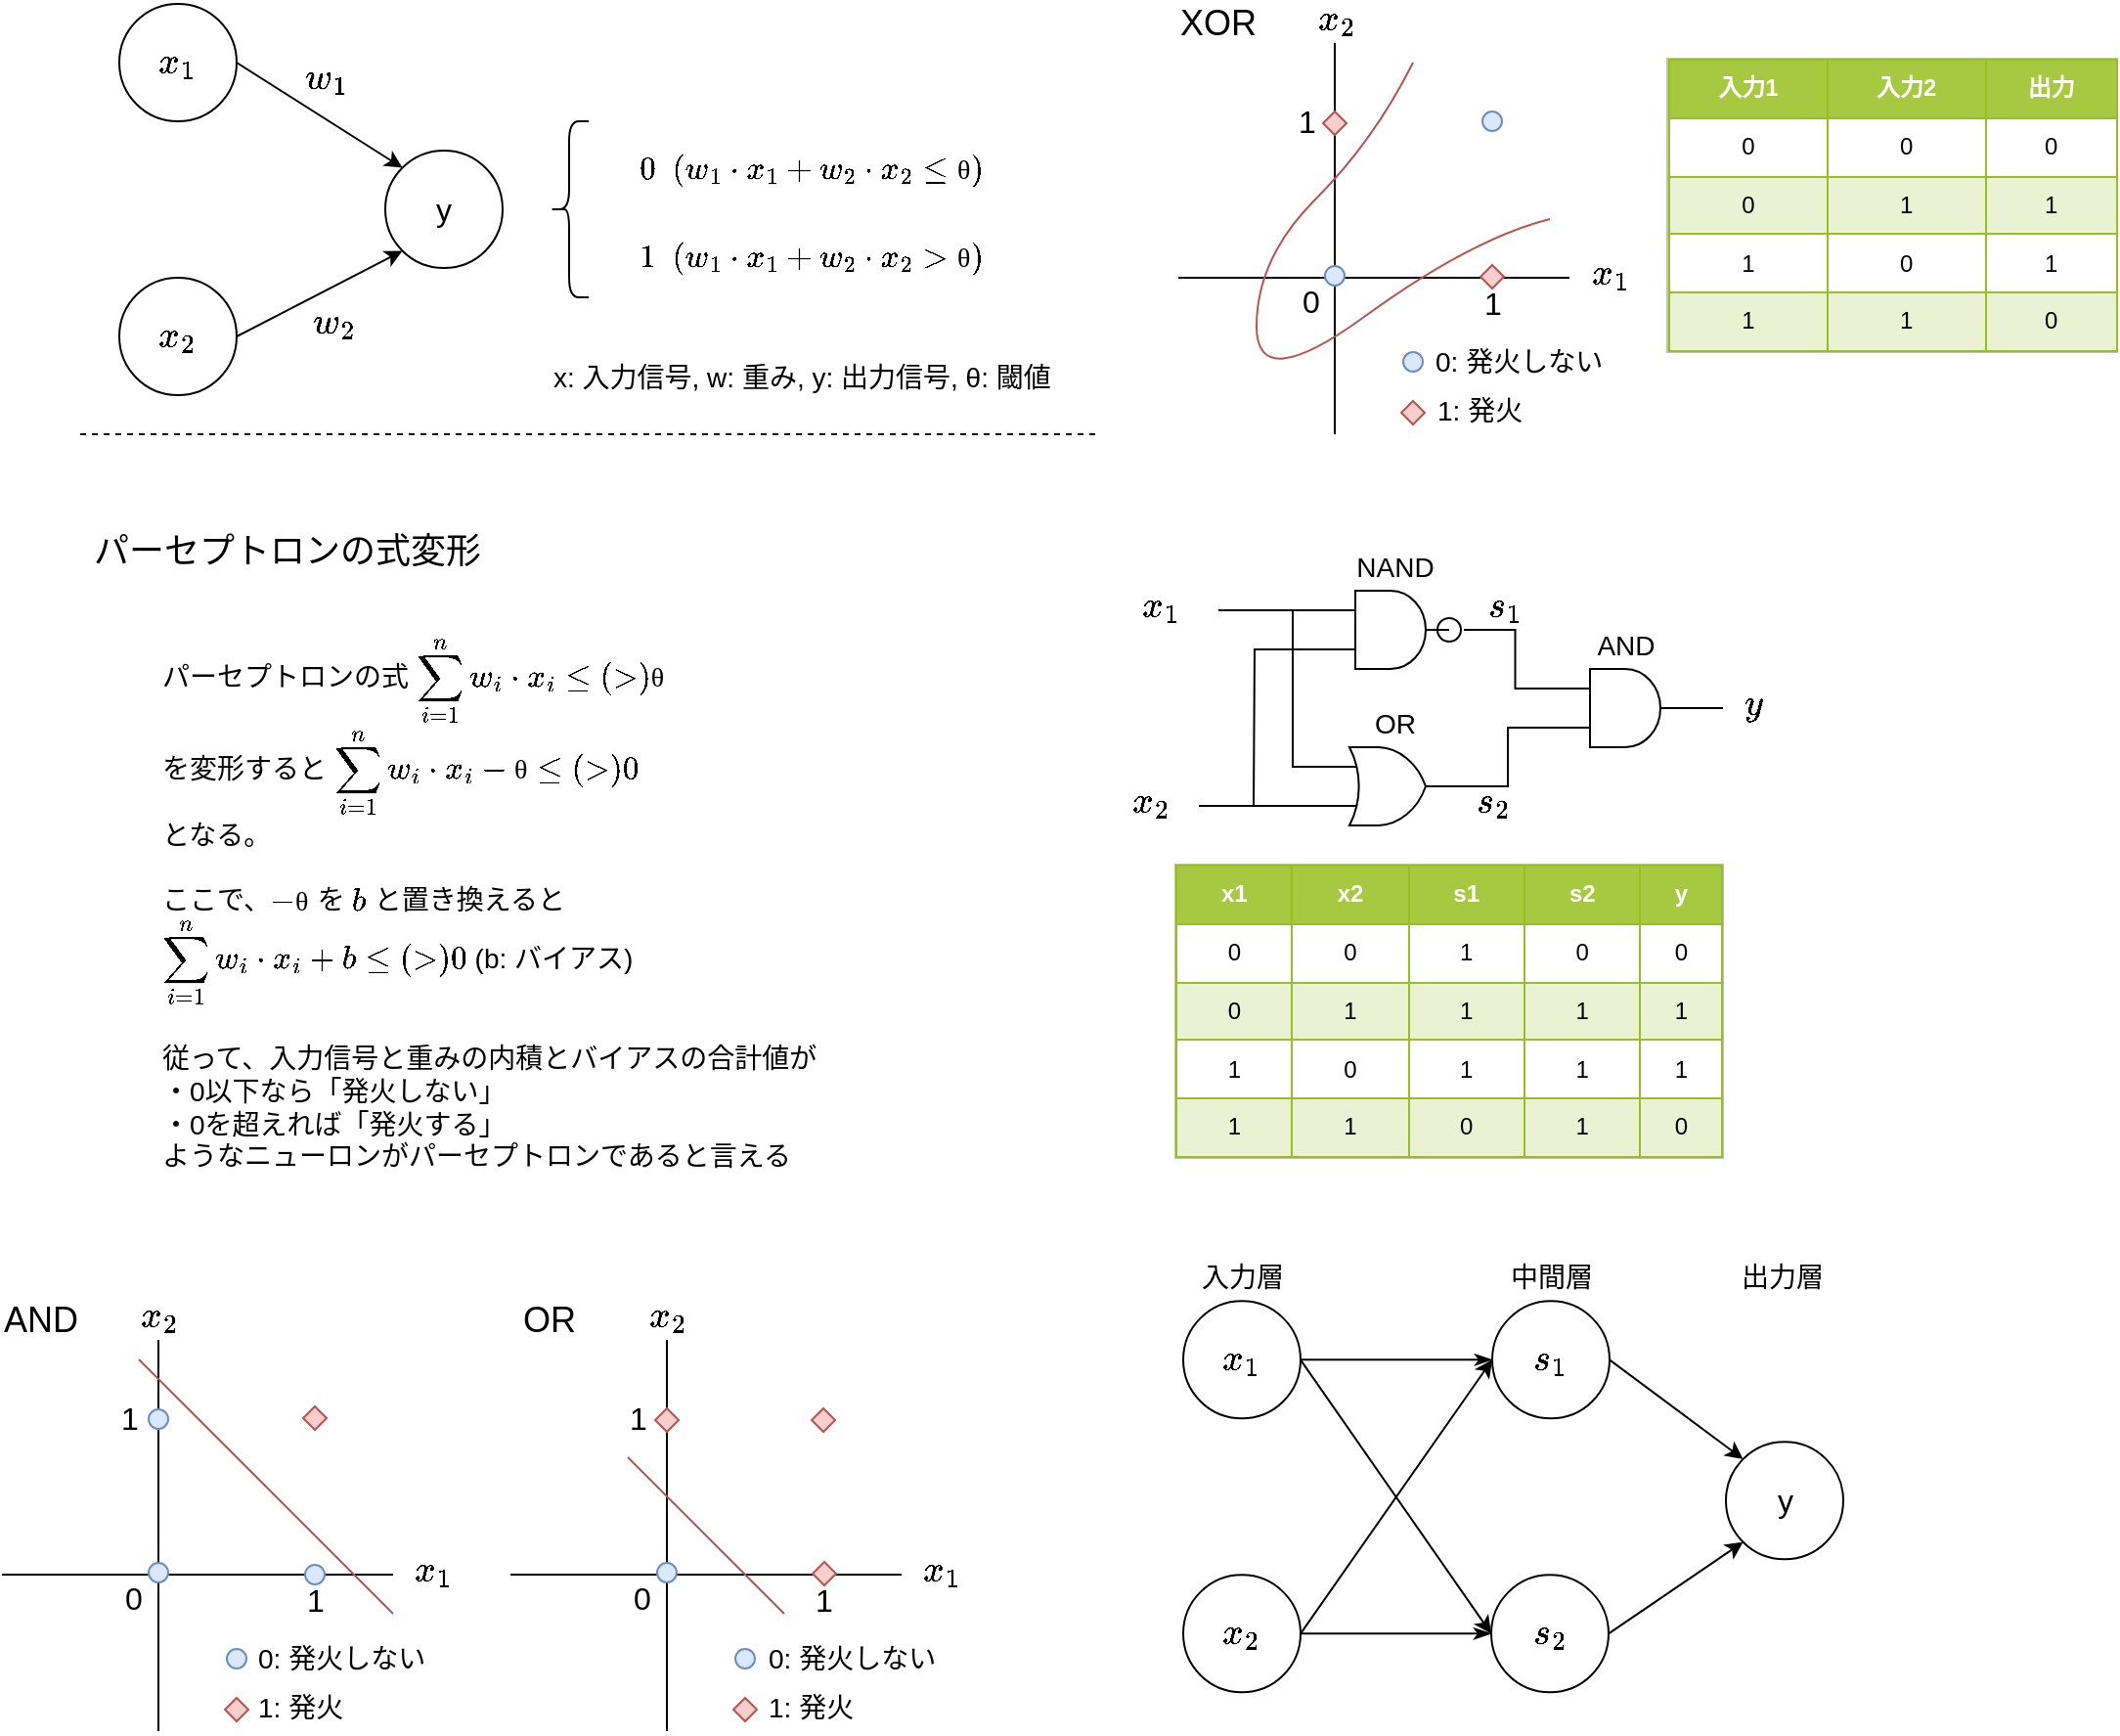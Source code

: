 <mxfile version="11.3.0" type="device" pages="1"><diagram id="jwsBfikrQMRC-Mpobqyj" name="ページ1"><mxGraphModel dx="766" dy="459" grid="1" gridSize="10" guides="1" tooltips="1" connect="1" arrows="1" fold="1" page="1" pageScale="1" pageWidth="827" pageHeight="1169" math="1" shadow="0"><root><mxCell id="0"/><mxCell id="1" parent="0"/><mxCell id="MrESOj_lbfYE_1iIhX3U-1" value="`x_1`" style="ellipse;whiteSpace=wrap;html=1;aspect=fixed;fontSize=16;verticalAlign=middle;" parent="1" vertex="1"><mxGeometry x="100" y="60" width="60" height="60" as="geometry"/></mxCell><mxCell id="MrESOj_lbfYE_1iIhX3U-2" value="`x_2`" style="ellipse;whiteSpace=wrap;html=1;aspect=fixed;fontSize=16;verticalAlign=middle;" parent="1" vertex="1"><mxGeometry x="100" y="200" width="60" height="60" as="geometry"/></mxCell><mxCell id="MrESOj_lbfYE_1iIhX3U-3" value="y" style="ellipse;whiteSpace=wrap;html=1;aspect=fixed;fontSize=16;verticalAlign=middle;" parent="1" vertex="1"><mxGeometry x="236" y="135" width="60" height="60" as="geometry"/></mxCell><mxCell id="MrESOj_lbfYE_1iIhX3U-4" value="" style="endArrow=classic;html=1;fontSize=20;entryX=0;entryY=1;entryDx=0;entryDy=0;exitX=1;exitY=0.5;exitDx=0;exitDy=0;verticalAlign=middle;" parent="1" source="MrESOj_lbfYE_1iIhX3U-2" target="MrESOj_lbfYE_1iIhX3U-3" edge="1"><mxGeometry width="50" height="50" relative="1" as="geometry"><mxPoint x="160" y="240" as="sourcePoint"/><mxPoint x="210" y="190" as="targetPoint"/></mxGeometry></mxCell><mxCell id="MrESOj_lbfYE_1iIhX3U-5" value="" style="endArrow=classic;html=1;fontSize=20;entryX=0;entryY=0;entryDx=0;entryDy=0;exitX=1;exitY=0.5;exitDx=0;exitDy=0;verticalAlign=middle;" parent="1" source="MrESOj_lbfYE_1iIhX3U-1" target="MrESOj_lbfYE_1iIhX3U-3" edge="1"><mxGeometry width="50" height="50" relative="1" as="geometry"><mxPoint x="180" y="100" as="sourcePoint"/><mxPoint x="230" y="50" as="targetPoint"/></mxGeometry></mxCell><mxCell id="MrESOj_lbfYE_1iIhX3U-6" value="`w_1`" style="text;html=1;resizable=0;points=[];autosize=1;align=center;verticalAlign=middle;spacingTop=-4;fontSize=16;" parent="1" vertex="1"><mxGeometry x="171" y="85" width="70" height="30" as="geometry"/></mxCell><mxCell id="MrESOj_lbfYE_1iIhX3U-7" value="`w_2`" style="text;html=1;resizable=0;points=[];autosize=1;align=center;verticalAlign=middle;spacingTop=-4;fontSize=16;" parent="1" vertex="1"><mxGeometry x="175" y="210" width="70" height="30" as="geometry"/></mxCell><mxCell id="MrESOj_lbfYE_1iIhX3U-8" value="`0&amp;nbsp; &amp;nbsp;(w_1*x_1 + w_2*x_2 &amp;lt;= θ)`" style="text;html=1;strokeColor=none;fillColor=none;align=left;verticalAlign=middle;whiteSpace=wrap;rounded=0;fontSize=14;" parent="1" vertex="1"><mxGeometry x="364" y="120" width="280" height="50" as="geometry"/></mxCell><mxCell id="MrESOj_lbfYE_1iIhX3U-9" value="`1&amp;nbsp; &amp;nbsp;(w_1*x_1 + w_2*x_2 &amp;gt; θ)`" style="text;html=1;strokeColor=none;fillColor=none;align=left;verticalAlign=middle;whiteSpace=wrap;rounded=0;fontSize=14;" parent="1" vertex="1"><mxGeometry x="364" y="165" width="280" height="50" as="geometry"/></mxCell><mxCell id="MrESOj_lbfYE_1iIhX3U-10" value="" style="shape=curlyBracket;whiteSpace=wrap;html=1;rounded=1;fontSize=20;align=center;" parent="1" vertex="1"><mxGeometry x="320" y="120" width="20" height="90" as="geometry"/></mxCell><mxCell id="MrESOj_lbfYE_1iIhX3U-11" value="x: 入力信号, w: 重み, y: 出力信号, θ: 閾値" style="text;html=1;resizable=0;points=[];autosize=1;align=left;verticalAlign=top;spacingTop=-4;fontSize=14;" parent="1" vertex="1"><mxGeometry x="320" y="240" width="380" height="30" as="geometry"/></mxCell><mxCell id="MrESOj_lbfYE_1iIhX3U-13" value="パーセプトロンの式変形" style="text;html=1;strokeColor=none;fillColor=none;align=center;verticalAlign=middle;whiteSpace=wrap;rounded=0;fontSize=18;" parent="1" vertex="1"><mxGeometry x="81" y="320" width="210" height="40" as="geometry"/></mxCell><mxCell id="MrESOj_lbfYE_1iIhX3U-14" value="パーセプトロンの式 `\sum_{i=1}^n w_i*x_i &amp;lt;= (&amp;gt;) θ`&lt;br style=&quot;font-size: 14px;&quot;&gt;を変形すると `\sum_{i=1}^n w_i*x_i - θ &amp;lt;= (&amp;gt;) 0`&lt;br style=&quot;font-size: 14px;&quot;&gt;となる。&lt;br style=&quot;font-size: 14px;&quot;&gt;&lt;br style=&quot;font-size: 14px;&quot;&gt;ここで、`-θ` を `b` と置き換えると&lt;br style=&quot;font-size: 14px;&quot;&gt;`\sum_{i=1}^n w_i*x_i + b &amp;lt;= (&amp;gt;) 0` (b: バイアス)&lt;br style=&quot;font-size: 14px;&quot;&gt;&lt;br style=&quot;font-size: 14px;&quot;&gt;従って、入力信号と重みの内積とバイアスの合計値が&lt;br style=&quot;font-size: 14px;&quot;&gt;・0以下なら「発火しない」&lt;br style=&quot;font-size: 14px;&quot;&gt;・0を超えれば「発火する」&lt;br style=&quot;font-size: 14px;&quot;&gt;ようなニューロンがパーセプトロンであると言える&lt;br style=&quot;font-size: 14px;&quot;&gt;" style="text;html=1;strokeColor=none;fillColor=none;align=left;verticalAlign=middle;whiteSpace=wrap;rounded=0;fontSize=14;" parent="1" vertex="1"><mxGeometry x="120" y="360" width="360" height="320" as="geometry"/></mxCell><mxCell id="MrESOj_lbfYE_1iIhX3U-15" value="" style="endArrow=none;dashed=1;html=1;fontSize=20;" parent="1" edge="1"><mxGeometry width="50" height="50" relative="1" as="geometry"><mxPoint x="80" y="280" as="sourcePoint"/><mxPoint x="600" y="280" as="targetPoint"/></mxGeometry></mxCell><mxCell id="0Vv-3d8kl6rW9hcrja8X-22" value="" style="group" parent="1" vertex="1" connectable="0"><mxGeometry x="40" y="723" width="251" height="220" as="geometry"/></mxCell><mxCell id="0Vv-3d8kl6rW9hcrja8X-1" value="" style="endArrow=none;html=1;" parent="0Vv-3d8kl6rW9hcrja8X-22" edge="1"><mxGeometry width="50" height="50" relative="1" as="geometry"><mxPoint y="140" as="sourcePoint"/><mxPoint x="200" y="140" as="targetPoint"/></mxGeometry></mxCell><mxCell id="0Vv-3d8kl6rW9hcrja8X-2" value="" style="endArrow=none;html=1;" parent="0Vv-3d8kl6rW9hcrja8X-22" edge="1"><mxGeometry width="50" height="50" relative="1" as="geometry"><mxPoint x="80" y="20" as="sourcePoint"/><mxPoint x="80" y="220" as="targetPoint"/></mxGeometry></mxCell><mxCell id="0Vv-3d8kl6rW9hcrja8X-3" value="" style="rhombus;whiteSpace=wrap;html=1;fillColor=#f8cecc;strokeColor=#b85450;" parent="0Vv-3d8kl6rW9hcrja8X-22" vertex="1"><mxGeometry x="154" y="54" width="12" height="12" as="geometry"/></mxCell><mxCell id="0Vv-3d8kl6rW9hcrja8X-6" value="" style="ellipse;whiteSpace=wrap;html=1;aspect=fixed;fillColor=#dae8fc;strokeColor=#6c8ebf;" parent="0Vv-3d8kl6rW9hcrja8X-22" vertex="1"><mxGeometry x="155" y="135" width="10" height="10" as="geometry"/></mxCell><mxCell id="0Vv-3d8kl6rW9hcrja8X-9" value="" style="ellipse;whiteSpace=wrap;html=1;aspect=fixed;fillColor=#dae8fc;strokeColor=#6c8ebf;" parent="0Vv-3d8kl6rW9hcrja8X-22" vertex="1"><mxGeometry x="75" y="55.5" width="10" height="10" as="geometry"/></mxCell><mxCell id="0Vv-3d8kl6rW9hcrja8X-10" value="" style="ellipse;whiteSpace=wrap;html=1;aspect=fixed;fillColor=#dae8fc;strokeColor=#6c8ebf;" parent="0Vv-3d8kl6rW9hcrja8X-22" vertex="1"><mxGeometry x="75" y="134" width="10" height="10" as="geometry"/></mxCell><mxCell id="0Vv-3d8kl6rW9hcrja8X-11" value="0" style="text;html=1;resizable=0;points=[];autosize=1;align=center;verticalAlign=middle;spacingTop=-4;fontSize=16;" parent="0Vv-3d8kl6rW9hcrja8X-22" vertex="1"><mxGeometry x="57" y="144" width="20" height="20" as="geometry"/></mxCell><mxCell id="0Vv-3d8kl6rW9hcrja8X-12" value="1" style="text;html=1;resizable=0;points=[];autosize=1;align=center;verticalAlign=middle;spacingTop=-4;fontSize=16;" parent="0Vv-3d8kl6rW9hcrja8X-22" vertex="1"><mxGeometry x="150" y="145" width="20" height="20" as="geometry"/></mxCell><mxCell id="0Vv-3d8kl6rW9hcrja8X-13" value="1" style="text;html=1;resizable=0;points=[];autosize=1;align=center;verticalAlign=middle;spacingTop=-4;fontSize=16;" parent="0Vv-3d8kl6rW9hcrja8X-22" vertex="1"><mxGeometry x="55" y="52" width="20" height="20" as="geometry"/></mxCell><mxCell id="0Vv-3d8kl6rW9hcrja8X-14" value="" style="ellipse;whiteSpace=wrap;html=1;aspect=fixed;fillColor=#dae8fc;strokeColor=#6c8ebf;" parent="0Vv-3d8kl6rW9hcrja8X-22" vertex="1"><mxGeometry x="115" y="178" width="10" height="10" as="geometry"/></mxCell><mxCell id="0Vv-3d8kl6rW9hcrja8X-15" value="" style="rhombus;whiteSpace=wrap;html=1;fillColor=#f8cecc;strokeColor=#b85450;" parent="0Vv-3d8kl6rW9hcrja8X-22" vertex="1"><mxGeometry x="114" y="203" width="12" height="12" as="geometry"/></mxCell><mxCell id="0Vv-3d8kl6rW9hcrja8X-16" value="0: 発火しない" style="text;html=1;resizable=0;points=[];autosize=1;align=left;verticalAlign=middle;spacingTop=-4;fontSize=14;" parent="0Vv-3d8kl6rW9hcrja8X-22" vertex="1"><mxGeometry x="129" y="175" width="110" height="20" as="geometry"/></mxCell><mxCell id="0Vv-3d8kl6rW9hcrja8X-17" value="1: 発火" style="text;html=1;resizable=0;points=[];autosize=1;align=left;verticalAlign=middle;spacingTop=-4;fontSize=14;" parent="0Vv-3d8kl6rW9hcrja8X-22" vertex="1"><mxGeometry x="129" y="200" width="60" height="20" as="geometry"/></mxCell><mxCell id="0Vv-3d8kl6rW9hcrja8X-18" value="AND" style="text;html=1;strokeColor=none;fillColor=none;align=center;verticalAlign=middle;whiteSpace=wrap;rounded=0;fontSize=18;" parent="0Vv-3d8kl6rW9hcrja8X-22" vertex="1"><mxGeometry width="40" height="20" as="geometry"/></mxCell><mxCell id="0Vv-3d8kl6rW9hcrja8X-19" value="`x_2`" style="text;html=1;resizable=0;points=[];autosize=1;align=center;verticalAlign=middle;spacingTop=-4;fontSize=16;" parent="0Vv-3d8kl6rW9hcrja8X-22" vertex="1"><mxGeometry x="55" width="50" height="20" as="geometry"/></mxCell><mxCell id="0Vv-3d8kl6rW9hcrja8X-20" value="`x_1`" style="text;html=1;resizable=0;points=[];autosize=1;align=center;verticalAlign=middle;spacingTop=-4;fontSize=16;" parent="0Vv-3d8kl6rW9hcrja8X-22" vertex="1"><mxGeometry x="190" y="130" width="60" height="20" as="geometry"/></mxCell><mxCell id="0Vv-3d8kl6rW9hcrja8X-21" value="" style="endArrow=none;html=1;fontSize=16;fillColor=#f8cecc;strokeColor=#b85450;" parent="0Vv-3d8kl6rW9hcrja8X-22" edge="1"><mxGeometry width="50" height="50" relative="1" as="geometry"><mxPoint x="70" y="30" as="sourcePoint"/><mxPoint x="200" y="160" as="targetPoint"/></mxGeometry></mxCell><mxCell id="0Vv-3d8kl6rW9hcrja8X-23" value="" style="group" parent="1" vertex="1" connectable="0"><mxGeometry x="300" y="723" width="251" height="220" as="geometry"/></mxCell><mxCell id="0Vv-3d8kl6rW9hcrja8X-24" value="" style="endArrow=none;html=1;" parent="0Vv-3d8kl6rW9hcrja8X-23" edge="1"><mxGeometry width="50" height="50" relative="1" as="geometry"><mxPoint y="140" as="sourcePoint"/><mxPoint x="200" y="140" as="targetPoint"/></mxGeometry></mxCell><mxCell id="0Vv-3d8kl6rW9hcrja8X-25" value="" style="endArrow=none;html=1;" parent="0Vv-3d8kl6rW9hcrja8X-23" edge="1"><mxGeometry width="50" height="50" relative="1" as="geometry"><mxPoint x="80" y="20" as="sourcePoint"/><mxPoint x="80" y="220" as="targetPoint"/></mxGeometry></mxCell><mxCell id="0Vv-3d8kl6rW9hcrja8X-26" value="" style="rhombus;whiteSpace=wrap;html=1;fillColor=#f8cecc;strokeColor=#b85450;" parent="0Vv-3d8kl6rW9hcrja8X-23" vertex="1"><mxGeometry x="154" y="55" width="12" height="12" as="geometry"/></mxCell><mxCell id="0Vv-3d8kl6rW9hcrja8X-29" value="" style="ellipse;whiteSpace=wrap;html=1;aspect=fixed;fillColor=#dae8fc;strokeColor=#6c8ebf;" parent="0Vv-3d8kl6rW9hcrja8X-23" vertex="1"><mxGeometry x="75" y="134" width="10" height="10" as="geometry"/></mxCell><mxCell id="0Vv-3d8kl6rW9hcrja8X-30" value="0" style="text;html=1;resizable=0;points=[];autosize=1;align=center;verticalAlign=middle;spacingTop=-4;fontSize=16;" parent="0Vv-3d8kl6rW9hcrja8X-23" vertex="1"><mxGeometry x="57" y="144" width="20" height="20" as="geometry"/></mxCell><mxCell id="0Vv-3d8kl6rW9hcrja8X-31" value="1" style="text;html=1;resizable=0;points=[];autosize=1;align=center;verticalAlign=middle;spacingTop=-4;fontSize=16;" parent="0Vv-3d8kl6rW9hcrja8X-23" vertex="1"><mxGeometry x="150" y="145" width="20" height="20" as="geometry"/></mxCell><mxCell id="0Vv-3d8kl6rW9hcrja8X-32" value="1" style="text;html=1;resizable=0;points=[];autosize=1;align=center;verticalAlign=middle;spacingTop=-4;fontSize=16;" parent="0Vv-3d8kl6rW9hcrja8X-23" vertex="1"><mxGeometry x="55" y="52" width="20" height="20" as="geometry"/></mxCell><mxCell id="0Vv-3d8kl6rW9hcrja8X-33" value="" style="ellipse;whiteSpace=wrap;html=1;aspect=fixed;fillColor=#dae8fc;strokeColor=#6c8ebf;" parent="0Vv-3d8kl6rW9hcrja8X-23" vertex="1"><mxGeometry x="115" y="178" width="10" height="10" as="geometry"/></mxCell><mxCell id="0Vv-3d8kl6rW9hcrja8X-34" value="" style="rhombus;whiteSpace=wrap;html=1;fillColor=#f8cecc;strokeColor=#b85450;" parent="0Vv-3d8kl6rW9hcrja8X-23" vertex="1"><mxGeometry x="114" y="203" width="12" height="12" as="geometry"/></mxCell><mxCell id="0Vv-3d8kl6rW9hcrja8X-35" value="0: 発火しない" style="text;html=1;resizable=0;points=[];autosize=1;align=left;verticalAlign=middle;spacingTop=-4;fontSize=14;" parent="0Vv-3d8kl6rW9hcrja8X-23" vertex="1"><mxGeometry x="129.5" y="175" width="110" height="20" as="geometry"/></mxCell><mxCell id="0Vv-3d8kl6rW9hcrja8X-36" value="1: 発火" style="text;html=1;resizable=0;points=[];autosize=1;align=left;verticalAlign=middle;spacingTop=-4;fontSize=14;" parent="0Vv-3d8kl6rW9hcrja8X-23" vertex="1"><mxGeometry x="130" y="200" width="60" height="20" as="geometry"/></mxCell><mxCell id="0Vv-3d8kl6rW9hcrja8X-37" value="OR" style="text;html=1;strokeColor=none;fillColor=none;align=center;verticalAlign=middle;whiteSpace=wrap;rounded=0;fontSize=18;" parent="0Vv-3d8kl6rW9hcrja8X-23" vertex="1"><mxGeometry width="40" height="20" as="geometry"/></mxCell><mxCell id="0Vv-3d8kl6rW9hcrja8X-38" value="`x_2`" style="text;html=1;resizable=0;points=[];autosize=1;align=center;verticalAlign=middle;spacingTop=-4;fontSize=16;" parent="0Vv-3d8kl6rW9hcrja8X-23" vertex="1"><mxGeometry x="55" width="50" height="20" as="geometry"/></mxCell><mxCell id="0Vv-3d8kl6rW9hcrja8X-39" value="`x_1`" style="text;html=1;resizable=0;points=[];autosize=1;align=center;verticalAlign=middle;spacingTop=-4;fontSize=16;" parent="0Vv-3d8kl6rW9hcrja8X-23" vertex="1"><mxGeometry x="190" y="130" width="60" height="20" as="geometry"/></mxCell><mxCell id="0Vv-3d8kl6rW9hcrja8X-40" value="" style="endArrow=none;html=1;fontSize=16;fillColor=#f8cecc;strokeColor=#b85450;" parent="0Vv-3d8kl6rW9hcrja8X-23" edge="1"><mxGeometry width="50" height="50" relative="1" as="geometry"><mxPoint x="60" y="80" as="sourcePoint"/><mxPoint x="140" y="160" as="targetPoint"/></mxGeometry></mxCell><mxCell id="0Vv-3d8kl6rW9hcrja8X-42" value="" style="rhombus;whiteSpace=wrap;html=1;fillColor=#f8cecc;strokeColor=#b85450;" parent="0Vv-3d8kl6rW9hcrja8X-23" vertex="1"><mxGeometry x="154.5" y="133.5" width="12" height="12" as="geometry"/></mxCell><mxCell id="0Vv-3d8kl6rW9hcrja8X-44" value="" style="rhombus;whiteSpace=wrap;html=1;fillColor=#f8cecc;strokeColor=#b85450;" parent="0Vv-3d8kl6rW9hcrja8X-23" vertex="1"><mxGeometry x="74" y="55" width="12" height="12" as="geometry"/></mxCell><mxCell id="qlqfG-8nc24F3FD5pWHn-1" value="" style="group" parent="1" vertex="1" connectable="0"><mxGeometry x="641.5" y="60" width="251" height="220" as="geometry"/></mxCell><mxCell id="qlqfG-8nc24F3FD5pWHn-2" value="" style="endArrow=none;html=1;" parent="qlqfG-8nc24F3FD5pWHn-1" edge="1"><mxGeometry width="50" height="50" relative="1" as="geometry"><mxPoint y="140" as="sourcePoint"/><mxPoint x="200" y="140" as="targetPoint"/></mxGeometry></mxCell><mxCell id="qlqfG-8nc24F3FD5pWHn-3" value="" style="endArrow=none;html=1;" parent="qlqfG-8nc24F3FD5pWHn-1" edge="1"><mxGeometry width="50" height="50" relative="1" as="geometry"><mxPoint x="80" y="20" as="sourcePoint"/><mxPoint x="80" y="220" as="targetPoint"/></mxGeometry></mxCell><mxCell id="qlqfG-8nc24F3FD5pWHn-5" value="" style="ellipse;whiteSpace=wrap;html=1;aspect=fixed;fillColor=#dae8fc;strokeColor=#6c8ebf;" parent="qlqfG-8nc24F3FD5pWHn-1" vertex="1"><mxGeometry x="75" y="134" width="10" height="10" as="geometry"/></mxCell><mxCell id="qlqfG-8nc24F3FD5pWHn-6" value="0" style="text;html=1;resizable=0;points=[];autosize=1;align=center;verticalAlign=middle;spacingTop=-4;fontSize=16;" parent="qlqfG-8nc24F3FD5pWHn-1" vertex="1"><mxGeometry x="57" y="144" width="20" height="20" as="geometry"/></mxCell><mxCell id="qlqfG-8nc24F3FD5pWHn-7" value="1" style="text;html=1;resizable=0;points=[];autosize=1;align=center;verticalAlign=middle;spacingTop=-4;fontSize=16;" parent="qlqfG-8nc24F3FD5pWHn-1" vertex="1"><mxGeometry x="150" y="145" width="20" height="20" as="geometry"/></mxCell><mxCell id="qlqfG-8nc24F3FD5pWHn-8" value="1" style="text;html=1;resizable=0;points=[];autosize=1;align=center;verticalAlign=middle;spacingTop=-4;fontSize=16;" parent="qlqfG-8nc24F3FD5pWHn-1" vertex="1"><mxGeometry x="55" y="52" width="20" height="20" as="geometry"/></mxCell><mxCell id="qlqfG-8nc24F3FD5pWHn-9" value="" style="ellipse;whiteSpace=wrap;html=1;aspect=fixed;fillColor=#dae8fc;strokeColor=#6c8ebf;" parent="qlqfG-8nc24F3FD5pWHn-1" vertex="1"><mxGeometry x="115" y="178" width="10" height="10" as="geometry"/></mxCell><mxCell id="qlqfG-8nc24F3FD5pWHn-10" value="" style="rhombus;whiteSpace=wrap;html=1;fillColor=#f8cecc;strokeColor=#b85450;" parent="qlqfG-8nc24F3FD5pWHn-1" vertex="1"><mxGeometry x="114" y="203" width="12" height="12" as="geometry"/></mxCell><mxCell id="qlqfG-8nc24F3FD5pWHn-11" value="0: 発火しない" style="text;html=1;resizable=0;points=[];autosize=1;align=left;verticalAlign=middle;spacingTop=-4;fontSize=14;" parent="qlqfG-8nc24F3FD5pWHn-1" vertex="1"><mxGeometry x="129.5" y="175" width="110" height="20" as="geometry"/></mxCell><mxCell id="qlqfG-8nc24F3FD5pWHn-12" value="1: 発火" style="text;html=1;resizable=0;points=[];autosize=1;align=left;verticalAlign=middle;spacingTop=-4;fontSize=14;" parent="qlqfG-8nc24F3FD5pWHn-1" vertex="1"><mxGeometry x="130" y="200" width="60" height="20" as="geometry"/></mxCell><mxCell id="qlqfG-8nc24F3FD5pWHn-13" value="XOR" style="text;html=1;strokeColor=none;fillColor=none;align=center;verticalAlign=middle;whiteSpace=wrap;rounded=0;fontSize=18;" parent="qlqfG-8nc24F3FD5pWHn-1" vertex="1"><mxGeometry width="40" height="20" as="geometry"/></mxCell><mxCell id="qlqfG-8nc24F3FD5pWHn-14" value="`x_2`" style="text;html=1;resizable=0;points=[];autosize=1;align=center;verticalAlign=middle;spacingTop=-4;fontSize=16;" parent="qlqfG-8nc24F3FD5pWHn-1" vertex="1"><mxGeometry x="55" width="50" height="20" as="geometry"/></mxCell><mxCell id="qlqfG-8nc24F3FD5pWHn-15" value="`x_1`" style="text;html=1;resizable=0;points=[];autosize=1;align=center;verticalAlign=middle;spacingTop=-4;fontSize=16;" parent="qlqfG-8nc24F3FD5pWHn-1" vertex="1"><mxGeometry x="190" y="130" width="60" height="20" as="geometry"/></mxCell><mxCell id="qlqfG-8nc24F3FD5pWHn-17" value="" style="rhombus;whiteSpace=wrap;html=1;fillColor=#f8cecc;strokeColor=#b85450;" parent="qlqfG-8nc24F3FD5pWHn-1" vertex="1"><mxGeometry x="154.5" y="133.5" width="12" height="12" as="geometry"/></mxCell><mxCell id="qlqfG-8nc24F3FD5pWHn-18" value="" style="rhombus;whiteSpace=wrap;html=1;fillColor=#f8cecc;strokeColor=#b85450;" parent="qlqfG-8nc24F3FD5pWHn-1" vertex="1"><mxGeometry x="74" y="55" width="12" height="12" as="geometry"/></mxCell><mxCell id="qlqfG-8nc24F3FD5pWHn-19" value="" style="ellipse;whiteSpace=wrap;html=1;aspect=fixed;fillColor=#dae8fc;strokeColor=#6c8ebf;" parent="qlqfG-8nc24F3FD5pWHn-1" vertex="1"><mxGeometry x="155.5" y="55" width="10" height="10" as="geometry"/></mxCell><mxCell id="qlqfG-8nc24F3FD5pWHn-20" value="" style="curved=1;endArrow=none;html=1;endFill=0;fillColor=#f8cecc;strokeColor=#b85450;" parent="1" edge="1"><mxGeometry width="50" height="50" relative="1" as="geometry"><mxPoint x="831.5" y="170" as="sourcePoint"/><mxPoint x="761.5" y="90" as="targetPoint"/><Array as="points"><mxPoint x="791.5" y="180"/><mxPoint x="681.5" y="260"/><mxPoint x="681.5" y="190"/><mxPoint x="741.5" y="130"/></Array></mxGeometry></mxCell><mxCell id="qlqfG-8nc24F3FD5pWHn-21" value="&lt;table border=&quot;1&quot; width=&quot;100%&quot; cellpadding=&quot;4&quot; style=&quot;width: 100% ; height: 100% ; border-collapse: collapse&quot;&gt;&lt;tbody&gt;&lt;tr style=&quot;background-color: #a7c942 ; color: #ffffff ; border: 1px solid #98bf21&quot;&gt;&lt;th&gt;入力1&lt;/th&gt;&lt;th&gt;入力2&lt;/th&gt;&lt;th&gt;出力&lt;/th&gt;&lt;/tr&gt;&lt;tr style=&quot;border: 1px solid #98bf21&quot;&gt;&lt;td&gt;0&lt;/td&gt;&lt;td&gt;0&lt;/td&gt;&lt;td&gt;0&lt;/td&gt;&lt;/tr&gt;&lt;tr style=&quot;background-color: #eaf2d3 ; border: 1px solid #98bf21&quot;&gt;&lt;td&gt;0&lt;/td&gt;&lt;td&gt;1&lt;/td&gt;&lt;td&gt;1&lt;/td&gt;&lt;/tr&gt;&lt;tr style=&quot;border: 1px solid #98bf21&quot;&gt;&lt;td&gt;1&lt;/td&gt;&lt;td&gt;0&lt;/td&gt;&lt;td&gt;1&lt;/td&gt;&lt;/tr&gt;&lt;tr style=&quot;background-color: #eaf2d3 ; border: 1px solid #98bf21&quot;&gt;&lt;td&gt;1&lt;/td&gt;&lt;td&gt;1&lt;/td&gt;&lt;td&gt;0&lt;/td&gt;&lt;/tr&gt;&lt;/tbody&gt;&lt;/table&gt;" style="text;html=1;strokeColor=#c0c0c0;fillColor=#ffffff;overflow=fill;rounded=0;align=center;" parent="1" vertex="1"><mxGeometry x="891.5" y="88" width="230" height="150" as="geometry"/></mxCell><mxCell id="ALjIUBa_P25_r8acNv8u-13" style="edgeStyle=orthogonalEdgeStyle;rounded=0;orthogonalLoop=1;jettySize=auto;html=1;entryX=0;entryY=0.25;entryDx=0;entryDy=0;entryPerimeter=0;endArrow=none;endFill=0;fontSize=18;" edge="1" parent="1" source="ALjIUBa_P25_r8acNv8u-4" target="ALjIUBa_P25_r8acNv8u-12"><mxGeometry relative="1" as="geometry"/></mxCell><mxCell id="ALjIUBa_P25_r8acNv8u-4" value="" style="verticalLabelPosition=bottom;shadow=0;dashed=0;align=center;fillColor=#ffffff;html=1;verticalAlign=top;strokeWidth=1;shape=mxgraph.electrical.logic_gates.inverting_contact;fontSize=18;" vertex="1" parent="1"><mxGeometry x="772.5" y="372.5" width="15" height="15" as="geometry"/></mxCell><mxCell id="ALjIUBa_P25_r8acNv8u-19" style="edgeStyle=orthogonalEdgeStyle;rounded=0;orthogonalLoop=1;jettySize=auto;html=1;exitX=0;exitY=0.75;exitDx=0;exitDy=0;exitPerimeter=0;endArrow=none;endFill=0;fontSize=16;" edge="1" parent="1" source="ALjIUBa_P25_r8acNv8u-5"><mxGeometry relative="1" as="geometry"><mxPoint x="680" y="470" as="targetPoint"/></mxGeometry></mxCell><mxCell id="ALjIUBa_P25_r8acNv8u-5" value="" style="verticalLabelPosition=bottom;shadow=0;dashed=0;align=center;fillColor=#ffffff;html=1;verticalAlign=top;strokeWidth=1;shape=mxgraph.electrical.logic_gates.logic_gate;operation=and;fontSize=18;" vertex="1" parent="1"><mxGeometry x="720" y="360" width="60" height="40" as="geometry"/></mxCell><mxCell id="ALjIUBa_P25_r8acNv8u-14" style="edgeStyle=orthogonalEdgeStyle;rounded=0;orthogonalLoop=1;jettySize=auto;html=1;entryX=0;entryY=0.75;entryDx=0;entryDy=0;entryPerimeter=0;endArrow=none;endFill=0;fontSize=18;" edge="1" parent="1" source="ALjIUBa_P25_r8acNv8u-11" target="ALjIUBa_P25_r8acNv8u-12"><mxGeometry relative="1" as="geometry"/></mxCell><mxCell id="ALjIUBa_P25_r8acNv8u-20" style="edgeStyle=orthogonalEdgeStyle;rounded=0;orthogonalLoop=1;jettySize=auto;html=1;exitX=0;exitY=0.25;exitDx=0;exitDy=0;exitPerimeter=0;endArrow=none;endFill=0;fontSize=16;" edge="1" parent="1" source="ALjIUBa_P25_r8acNv8u-11"><mxGeometry relative="1" as="geometry"><mxPoint x="700" y="370" as="targetPoint"/></mxGeometry></mxCell><mxCell id="ALjIUBa_P25_r8acNv8u-11" value="" style="verticalLabelPosition=bottom;shadow=0;dashed=0;align=center;fillColor=#ffffff;html=1;verticalAlign=top;strokeWidth=1;shape=mxgraph.electrical.logic_gates.logic_gate;operation=or;fontSize=18;" vertex="1" parent="1"><mxGeometry x="720" y="440" width="60" height="40" as="geometry"/></mxCell><mxCell id="ALjIUBa_P25_r8acNv8u-27" style="edgeStyle=orthogonalEdgeStyle;rounded=0;orthogonalLoop=1;jettySize=auto;html=1;exitX=1;exitY=0.5;exitDx=0;exitDy=0;exitPerimeter=0;endArrow=none;endFill=0;fontSize=14;" edge="1" parent="1" source="ALjIUBa_P25_r8acNv8u-12" target="ALjIUBa_P25_r8acNv8u-26"><mxGeometry relative="1" as="geometry"/></mxCell><mxCell id="ALjIUBa_P25_r8acNv8u-12" value="" style="verticalLabelPosition=bottom;shadow=0;dashed=0;align=center;fillColor=#ffffff;html=1;verticalAlign=top;strokeWidth=1;shape=mxgraph.electrical.logic_gates.logic_gate;operation=and;fontSize=18;" vertex="1" parent="1"><mxGeometry x="840" y="400" width="60" height="40" as="geometry"/></mxCell><mxCell id="ALjIUBa_P25_r8acNv8u-17" style="edgeStyle=orthogonalEdgeStyle;rounded=0;orthogonalLoop=1;jettySize=auto;html=1;entryX=0;entryY=0.25;entryDx=0;entryDy=0;entryPerimeter=0;endArrow=none;endFill=0;fontSize=16;" edge="1" parent="1" source="ALjIUBa_P25_r8acNv8u-15" target="ALjIUBa_P25_r8acNv8u-5"><mxGeometry relative="1" as="geometry"/></mxCell><mxCell id="ALjIUBa_P25_r8acNv8u-15" value="`x_1`" style="text;html=1;resizable=0;points=[];autosize=1;align=center;verticalAlign=middle;spacingTop=-4;fontSize=16;" vertex="1" parent="1"><mxGeometry x="602" y="360" width="60" height="20" as="geometry"/></mxCell><mxCell id="ALjIUBa_P25_r8acNv8u-18" style="edgeStyle=orthogonalEdgeStyle;rounded=0;orthogonalLoop=1;jettySize=auto;html=1;entryX=0;entryY=0.75;entryDx=0;entryDy=0;entryPerimeter=0;endArrow=none;endFill=0;fontSize=16;" edge="1" parent="1" source="ALjIUBa_P25_r8acNv8u-16" target="ALjIUBa_P25_r8acNv8u-11"><mxGeometry relative="1" as="geometry"/></mxCell><mxCell id="ALjIUBa_P25_r8acNv8u-16" value="`x_2`" style="text;html=1;resizable=0;points=[];autosize=1;align=center;verticalAlign=middle;spacingTop=-4;fontSize=16;" vertex="1" parent="1"><mxGeometry x="602" y="460" width="50" height="20" as="geometry"/></mxCell><mxCell id="ALjIUBa_P25_r8acNv8u-21" value="NAND" style="text;html=1;resizable=0;points=[];autosize=1;align=center;verticalAlign=middle;spacingTop=-4;fontSize=14;" vertex="1" parent="1"><mxGeometry x="721.5" y="340" width="60" height="20" as="geometry"/></mxCell><mxCell id="ALjIUBa_P25_r8acNv8u-22" value="OR" style="text;html=1;resizable=0;points=[];autosize=1;align=center;verticalAlign=middle;spacingTop=-4;fontSize=14;" vertex="1" parent="1"><mxGeometry x="731.5" y="420" width="40" height="20" as="geometry"/></mxCell><mxCell id="ALjIUBa_P25_r8acNv8u-23" value="AND" style="text;html=1;resizable=0;points=[];autosize=1;align=center;verticalAlign=middle;spacingTop=-4;fontSize=14;" vertex="1" parent="1"><mxGeometry x="845" y="380" width="50" height="20" as="geometry"/></mxCell><mxCell id="ALjIUBa_P25_r8acNv8u-26" value="`y`" style="text;html=1;resizable=0;points=[];autosize=1;align=center;verticalAlign=middle;spacingTop=-4;fontSize=16;" vertex="1" parent="1"><mxGeometry x="920" y="410" width="30" height="20" as="geometry"/></mxCell><mxCell id="ALjIUBa_P25_r8acNv8u-28" value="`s_1`" style="text;html=1;resizable=0;points=[];autosize=1;align=center;verticalAlign=middle;spacingTop=-4;fontSize=16;" vertex="1" parent="1"><mxGeometry x="783" y="360" width="50" height="20" as="geometry"/></mxCell><mxCell id="ALjIUBa_P25_r8acNv8u-29" value="`s_2`" style="text;html=1;resizable=0;points=[];autosize=1;align=center;verticalAlign=middle;spacingTop=-4;fontSize=16;" vertex="1" parent="1"><mxGeometry x="776.5" y="460" width="50" height="20" as="geometry"/></mxCell><mxCell id="ALjIUBa_P25_r8acNv8u-30" value="&lt;table border=&quot;1&quot; width=&quot;100%&quot; cellpadding=&quot;4&quot; style=&quot;width: 100% ; height: 100% ; border-collapse: collapse&quot;&gt;&lt;tbody&gt;&lt;tr style=&quot;background-color: #a7c942 ; color: #ffffff ; border: 1px solid #98bf21&quot;&gt;&lt;th&gt;x1&lt;/th&gt;&lt;th&gt;x2&lt;/th&gt;&lt;th&gt;s1&lt;/th&gt;&lt;td&gt;&lt;b&gt;s2&lt;/b&gt;&lt;/td&gt;&lt;td&gt;&lt;b&gt;y&lt;/b&gt;&lt;/td&gt;&lt;/tr&gt;&lt;tr style=&quot;border: 1px solid #98bf21&quot;&gt;&lt;td&gt;0&lt;/td&gt;&lt;td&gt;0&lt;/td&gt;&lt;td&gt;1&lt;/td&gt;&lt;td&gt;0&lt;/td&gt;&lt;td&gt;0&lt;/td&gt;&lt;/tr&gt;&lt;tr style=&quot;background-color: #eaf2d3 ; border: 1px solid #98bf21&quot;&gt;&lt;td&gt;0&lt;/td&gt;&lt;td&gt;1&lt;/td&gt;&lt;td&gt;1&lt;/td&gt;&lt;td&gt;1&lt;/td&gt;&lt;td&gt;1&lt;/td&gt;&lt;/tr&gt;&lt;tr style=&quot;border: 1px solid #98bf21&quot;&gt;&lt;td&gt;1&lt;/td&gt;&lt;td&gt;0&lt;/td&gt;&lt;td&gt;1&lt;/td&gt;&lt;td&gt;1&lt;/td&gt;&lt;td&gt;1&lt;/td&gt;&lt;/tr&gt;&lt;tr style=&quot;background-color: #eaf2d3 ; border: 1px solid #98bf21&quot;&gt;&lt;td&gt;1&lt;/td&gt;&lt;td&gt;1&lt;/td&gt;&lt;td&gt;0&lt;/td&gt;&lt;td&gt;1&lt;/td&gt;&lt;td&gt;0&lt;/td&gt;&lt;/tr&gt;&lt;/tbody&gt;&lt;/table&gt;" style="text;html=1;strokeColor=#c0c0c0;fillColor=#ffffff;overflow=fill;rounded=0;align=center;" vertex="1" parent="1"><mxGeometry x="640" y="500" width="280" height="150" as="geometry"/></mxCell><mxCell id="ALjIUBa_P25_r8acNv8u-39" style="edgeStyle=orthogonalEdgeStyle;rounded=0;orthogonalLoop=1;jettySize=auto;html=1;entryX=0;entryY=0.5;entryDx=0;entryDy=0;endArrow=classicThin;endFill=1;fontSize=14;" edge="1" parent="1" source="ALjIUBa_P25_r8acNv8u-34" target="ALjIUBa_P25_r8acNv8u-37"><mxGeometry relative="1" as="geometry"/></mxCell><mxCell id="ALjIUBa_P25_r8acNv8u-34" value="`x_1`" style="ellipse;whiteSpace=wrap;html=1;aspect=fixed;fontSize=16;verticalAlign=middle;" vertex="1" parent="1"><mxGeometry x="644" y="723.167" width="60" height="60" as="geometry"/></mxCell><mxCell id="ALjIUBa_P25_r8acNv8u-40" style="edgeStyle=orthogonalEdgeStyle;rounded=0;orthogonalLoop=1;jettySize=auto;html=1;entryX=0;entryY=0.5;entryDx=0;entryDy=0;endArrow=classicThin;endFill=1;fontSize=14;" edge="1" parent="1" source="ALjIUBa_P25_r8acNv8u-35" target="ALjIUBa_P25_r8acNv8u-38"><mxGeometry relative="1" as="geometry"/></mxCell><mxCell id="ALjIUBa_P25_r8acNv8u-35" value="`x_2`" style="ellipse;whiteSpace=wrap;html=1;aspect=fixed;fontSize=16;verticalAlign=middle;" vertex="1" parent="1"><mxGeometry x="644" y="863.167" width="60" height="60" as="geometry"/></mxCell><mxCell id="ALjIUBa_P25_r8acNv8u-36" value="y" style="ellipse;whiteSpace=wrap;html=1;aspect=fixed;fontSize=16;verticalAlign=middle;" vertex="1" parent="1"><mxGeometry x="921.5" y="795.167" width="60" height="60" as="geometry"/></mxCell><mxCell id="ALjIUBa_P25_r8acNv8u-37" value="`s_1`" style="ellipse;whiteSpace=wrap;html=1;aspect=fixed;fontSize=16;verticalAlign=middle;" vertex="1" parent="1"><mxGeometry x="802" y="723.167" width="60" height="60" as="geometry"/></mxCell><mxCell id="ALjIUBa_P25_r8acNv8u-38" value="`s_2`" style="ellipse;whiteSpace=wrap;html=1;aspect=fixed;fontSize=16;verticalAlign=middle;" vertex="1" parent="1"><mxGeometry x="801.5" y="863.167" width="60" height="60" as="geometry"/></mxCell><mxCell id="ALjIUBa_P25_r8acNv8u-41" value="" style="endArrow=classic;html=1;fontSize=14;exitX=1;exitY=0.5;exitDx=0;exitDy=0;entryX=0;entryY=0.5;entryDx=0;entryDy=0;" edge="1" parent="1" source="ALjIUBa_P25_r8acNv8u-34" target="ALjIUBa_P25_r8acNv8u-38"><mxGeometry width="50" height="50" relative="1" as="geometry"><mxPoint x="710" y="760" as="sourcePoint"/><mxPoint x="800" y="890" as="targetPoint"/></mxGeometry></mxCell><mxCell id="ALjIUBa_P25_r8acNv8u-44" value="" style="endArrow=classic;html=1;fontSize=14;entryX=0;entryY=0.5;entryDx=0;entryDy=0;exitX=1;exitY=0.5;exitDx=0;exitDy=0;" edge="1" parent="1" source="ALjIUBa_P25_r8acNv8u-35" target="ALjIUBa_P25_r8acNv8u-37"><mxGeometry width="50" height="50" relative="1" as="geometry"><mxPoint x="711.5" y="861" as="sourcePoint"/><mxPoint x="761.5" y="811" as="targetPoint"/></mxGeometry></mxCell><mxCell id="ALjIUBa_P25_r8acNv8u-45" value="" style="endArrow=classic;html=1;fontSize=14;entryX=0;entryY=1;entryDx=0;entryDy=0;exitX=1;exitY=0.5;exitDx=0;exitDy=0;" edge="1" parent="1" source="ALjIUBa_P25_r8acNv8u-38" target="ALjIUBa_P25_r8acNv8u-36"><mxGeometry width="50" height="50" relative="1" as="geometry"><mxPoint x="850" y="860" as="sourcePoint"/><mxPoint x="900" y="810" as="targetPoint"/></mxGeometry></mxCell><mxCell id="ALjIUBa_P25_r8acNv8u-46" value="" style="endArrow=classic;html=1;fontSize=14;entryX=0;entryY=0;entryDx=0;entryDy=0;exitX=1;exitY=0.5;exitDx=0;exitDy=0;" edge="1" parent="1" source="ALjIUBa_P25_r8acNv8u-37" target="ALjIUBa_P25_r8acNv8u-36"><mxGeometry width="50" height="50" relative="1" as="geometry"><mxPoint x="830" y="860" as="sourcePoint"/><mxPoint x="880" y="810" as="targetPoint"/></mxGeometry></mxCell><mxCell id="ALjIUBa_P25_r8acNv8u-47" value="入力層" style="text;html=1;resizable=0;points=[];autosize=1;align=center;verticalAlign=middle;spacingTop=-4;fontSize=14;" vertex="1" parent="1"><mxGeometry x="644" y="703" width="60" height="20" as="geometry"/></mxCell><mxCell id="ALjIUBa_P25_r8acNv8u-48" value="中間層" style="text;html=1;resizable=0;points=[];autosize=1;align=center;verticalAlign=middle;spacingTop=-4;fontSize=14;" vertex="1" parent="1"><mxGeometry x="801.5" y="703" width="60" height="20" as="geometry"/></mxCell><mxCell id="ALjIUBa_P25_r8acNv8u-49" value="出力層" style="text;html=1;resizable=0;points=[];autosize=1;align=center;verticalAlign=middle;spacingTop=-4;fontSize=14;" vertex="1" parent="1"><mxGeometry x="920" y="703" width="60" height="20" as="geometry"/></mxCell></root></mxGraphModel></diagram></mxfile>